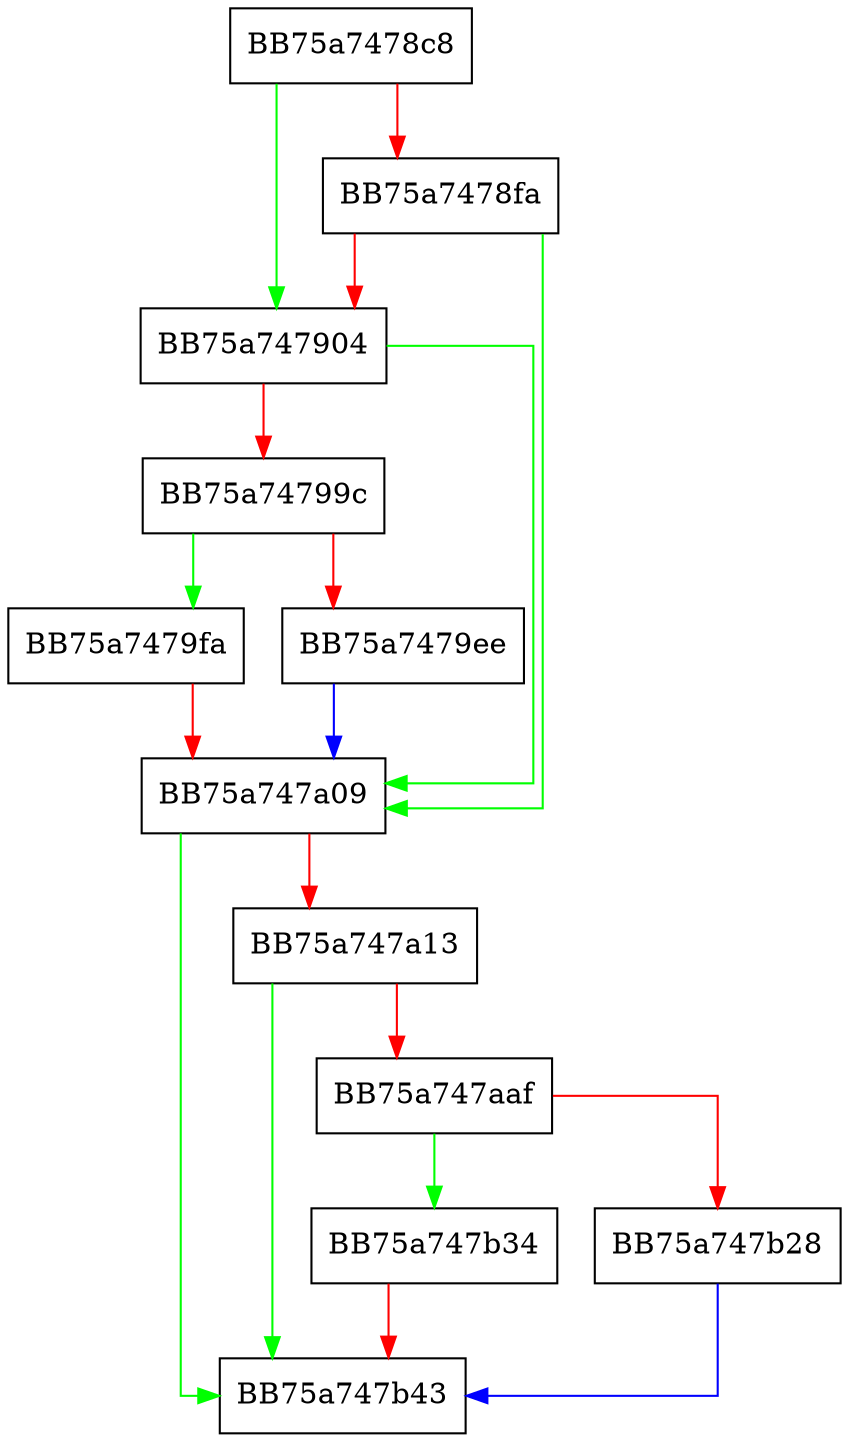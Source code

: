 digraph _unhalted_ratio_check_dependencies {
  node [shape="box"];
  graph [splines=ortho];
  BB75a7478c8 -> BB75a747904 [color="green"];
  BB75a7478c8 -> BB75a7478fa [color="red"];
  BB75a7478fa -> BB75a747a09 [color="green"];
  BB75a7478fa -> BB75a747904 [color="red"];
  BB75a747904 -> BB75a747a09 [color="green"];
  BB75a747904 -> BB75a74799c [color="red"];
  BB75a74799c -> BB75a7479fa [color="green"];
  BB75a74799c -> BB75a7479ee [color="red"];
  BB75a7479ee -> BB75a747a09 [color="blue"];
  BB75a7479fa -> BB75a747a09 [color="red"];
  BB75a747a09 -> BB75a747b43 [color="green"];
  BB75a747a09 -> BB75a747a13 [color="red"];
  BB75a747a13 -> BB75a747b43 [color="green"];
  BB75a747a13 -> BB75a747aaf [color="red"];
  BB75a747aaf -> BB75a747b34 [color="green"];
  BB75a747aaf -> BB75a747b28 [color="red"];
  BB75a747b28 -> BB75a747b43 [color="blue"];
  BB75a747b34 -> BB75a747b43 [color="red"];
}